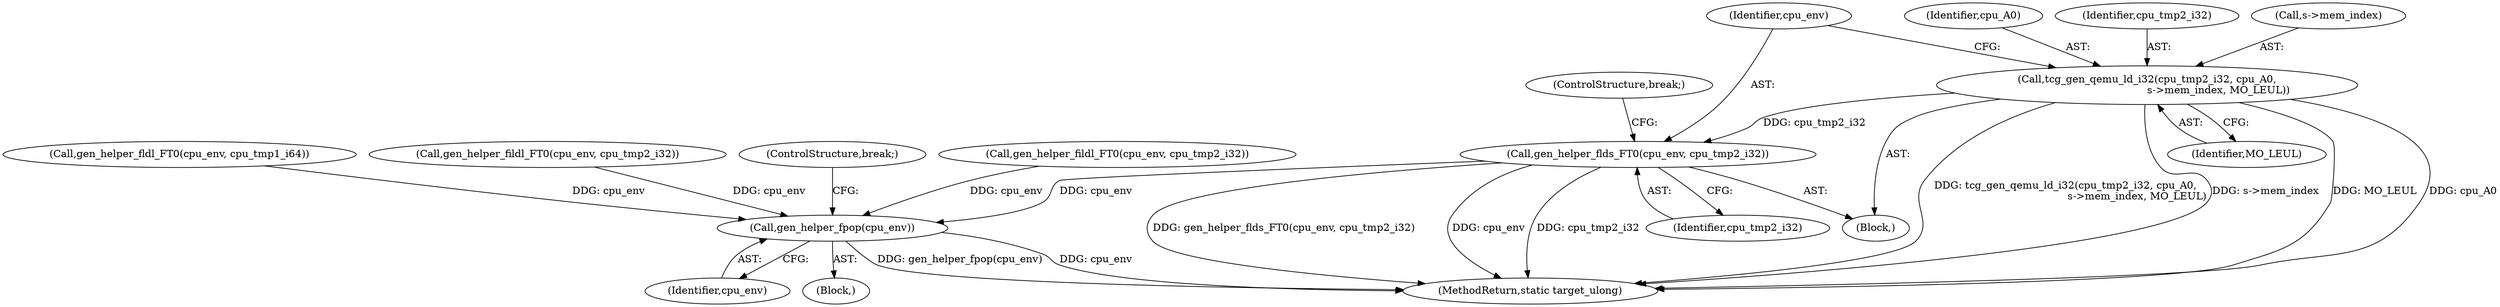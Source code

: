 digraph "0_qemu_30663fd26c0307e414622c7a8607fbc04f92ec14@pointer" {
"1004498" [label="(Call,tcg_gen_qemu_ld_i32(cpu_tmp2_i32, cpu_A0,\n                                            s->mem_index, MO_LEUL))"];
"1004505" [label="(Call,gen_helper_flds_FT0(cpu_env, cpu_tmp2_i32))"];
"1004553" [label="(Call,gen_helper_fpop(cpu_env))"];
"1004506" [label="(Identifier,cpu_env)"];
"1004505" [label="(Call,gen_helper_flds_FT0(cpu_env, cpu_tmp2_i32))"];
"1004552" [label="(Block,)"];
"1004554" [label="(Identifier,cpu_env)"];
"1004555" [label="(ControlStructure,break;)"];
"1004500" [label="(Identifier,cpu_A0)"];
"1011840" [label="(MethodReturn,static target_ulong)"];
"1004507" [label="(Identifier,cpu_tmp2_i32)"];
"1004496" [label="(Block,)"];
"1004499" [label="(Identifier,cpu_tmp2_i32)"];
"1004504" [label="(Identifier,MO_LEUL)"];
"1004553" [label="(Call,gen_helper_fpop(cpu_env))"];
"1004542" [label="(Call,gen_helper_fildl_FT0(cpu_env, cpu_tmp2_i32))"];
"1004529" [label="(Call,gen_helper_fldl_FT0(cpu_env, cpu_tmp1_i64))"];
"1004517" [label="(Call,gen_helper_fildl_FT0(cpu_env, cpu_tmp2_i32))"];
"1004501" [label="(Call,s->mem_index)"];
"1004498" [label="(Call,tcg_gen_qemu_ld_i32(cpu_tmp2_i32, cpu_A0,\n                                            s->mem_index, MO_LEUL))"];
"1004508" [label="(ControlStructure,break;)"];
"1004498" -> "1004496"  [label="AST: "];
"1004498" -> "1004504"  [label="CFG: "];
"1004499" -> "1004498"  [label="AST: "];
"1004500" -> "1004498"  [label="AST: "];
"1004501" -> "1004498"  [label="AST: "];
"1004504" -> "1004498"  [label="AST: "];
"1004506" -> "1004498"  [label="CFG: "];
"1004498" -> "1011840"  [label="DDG: MO_LEUL"];
"1004498" -> "1011840"  [label="DDG: cpu_A0"];
"1004498" -> "1011840"  [label="DDG: tcg_gen_qemu_ld_i32(cpu_tmp2_i32, cpu_A0,\n                                            s->mem_index, MO_LEUL)"];
"1004498" -> "1011840"  [label="DDG: s->mem_index"];
"1004498" -> "1004505"  [label="DDG: cpu_tmp2_i32"];
"1004505" -> "1004496"  [label="AST: "];
"1004505" -> "1004507"  [label="CFG: "];
"1004506" -> "1004505"  [label="AST: "];
"1004507" -> "1004505"  [label="AST: "];
"1004508" -> "1004505"  [label="CFG: "];
"1004505" -> "1011840"  [label="DDG: cpu_tmp2_i32"];
"1004505" -> "1011840"  [label="DDG: gen_helper_flds_FT0(cpu_env, cpu_tmp2_i32)"];
"1004505" -> "1011840"  [label="DDG: cpu_env"];
"1004505" -> "1004553"  [label="DDG: cpu_env"];
"1004553" -> "1004552"  [label="AST: "];
"1004553" -> "1004554"  [label="CFG: "];
"1004554" -> "1004553"  [label="AST: "];
"1004555" -> "1004553"  [label="CFG: "];
"1004553" -> "1011840"  [label="DDG: gen_helper_fpop(cpu_env)"];
"1004553" -> "1011840"  [label="DDG: cpu_env"];
"1004542" -> "1004553"  [label="DDG: cpu_env"];
"1004529" -> "1004553"  [label="DDG: cpu_env"];
"1004517" -> "1004553"  [label="DDG: cpu_env"];
}
